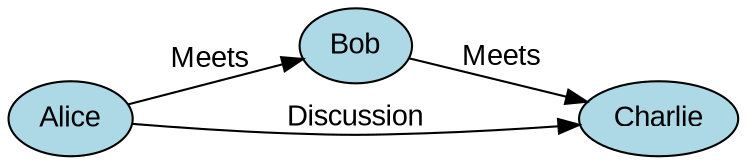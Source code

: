 digraph Plot {
    rankdir=LR; // Set direction from left to right
    node [fontname="Arial", fontsize=14, shape="plaintext"];
    edge [fontname="Arial", fontsize=14, center=true]; // center the arrows

    Alice [label="Alice", shape="ellipse", fillcolor="lightblue", style="filled"];
    Bob [label="Bob", shape="ellipse", fillcolor="lightblue", style="filled"];
    Charlie [label="Charlie", shape="ellipse", fillcolor="lightblue", style="filled"];

    Alice -> Bob [label="Meets"];
    Bob -> Charlie [label="Meets"];
    Alice -> Charlie [label="Discussion"];
}
